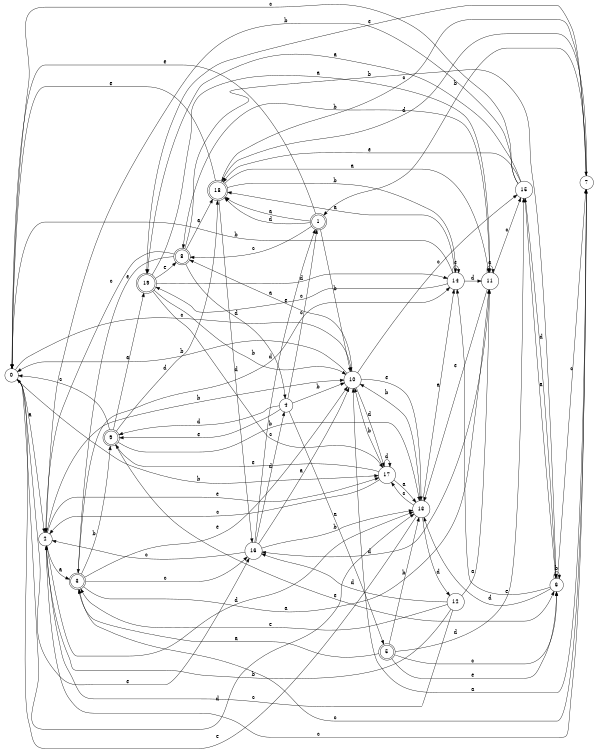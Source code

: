 digraph n16_9 {
__start0 [label="" shape="none"];

rankdir=LR;
size="8,5";

s0 [style="filled", color="black", fillcolor="white" shape="circle", label="0"];
s1 [style="rounded,filled", color="black", fillcolor="white" shape="doublecircle", label="1"];
s2 [style="filled", color="black", fillcolor="white" shape="circle", label="2"];
s3 [style="rounded,filled", color="black", fillcolor="white" shape="doublecircle", label="3"];
s4 [style="filled", color="black", fillcolor="white" shape="circle", label="4"];
s5 [style="rounded,filled", color="black", fillcolor="white" shape="doublecircle", label="5"];
s6 [style="filled", color="black", fillcolor="white" shape="circle", label="6"];
s7 [style="filled", color="black", fillcolor="white" shape="circle", label="7"];
s8 [style="rounded,filled", color="black", fillcolor="white" shape="doublecircle", label="8"];
s9 [style="rounded,filled", color="black", fillcolor="white" shape="doublecircle", label="9"];
s10 [style="filled", color="black", fillcolor="white" shape="circle", label="10"];
s11 [style="filled", color="black", fillcolor="white" shape="circle", label="11"];
s12 [style="filled", color="black", fillcolor="white" shape="circle", label="12"];
s13 [style="filled", color="black", fillcolor="white" shape="circle", label="13"];
s14 [style="filled", color="black", fillcolor="white" shape="circle", label="14"];
s15 [style="filled", color="black", fillcolor="white" shape="circle", label="15"];
s16 [style="filled", color="black", fillcolor="white" shape="circle", label="16"];
s17 [style="filled", color="black", fillcolor="white" shape="circle", label="17"];
s18 [style="rounded,filled", color="black", fillcolor="white" shape="doublecircle", label="18"];
s19 [style="rounded,filled", color="black", fillcolor="white" shape="doublecircle", label="19"];
s0 -> s2 [label="a"];
s0 -> s17 [label="b"];
s0 -> s10 [label="c"];
s0 -> s13 [label="d"];
s0 -> s16 [label="e"];
s1 -> s18 [label="a"];
s1 -> s10 [label="b"];
s1 -> s8 [label="c"];
s1 -> s18 [label="d"];
s1 -> s0 [label="e"];
s2 -> s3 [label="a"];
s2 -> s10 [label="b"];
s2 -> s7 [label="c"];
s2 -> s13 [label="d"];
s2 -> s17 [label="e"];
s3 -> s11 [label="a"];
s3 -> s9 [label="b"];
s3 -> s16 [label="c"];
s3 -> s14 [label="d"];
s3 -> s10 [label="e"];
s4 -> s5 [label="a"];
s4 -> s10 [label="b"];
s4 -> s1 [label="c"];
s4 -> s9 [label="d"];
s4 -> s9 [label="e"];
s5 -> s3 [label="a"];
s5 -> s13 [label="b"];
s5 -> s6 [label="c"];
s5 -> s15 [label="d"];
s5 -> s6 [label="e"];
s6 -> s15 [label="a"];
s6 -> s6 [label="b"];
s6 -> s7 [label="c"];
s6 -> s13 [label="d"];
s6 -> s14 [label="e"];
s7 -> s10 [label="a"];
s7 -> s1 [label="b"];
s7 -> s3 [label="c"];
s7 -> s18 [label="d"];
s7 -> s19 [label="e"];
s8 -> s18 [label="a"];
s8 -> s6 [label="b"];
s8 -> s2 [label="c"];
s8 -> s4 [label="d"];
s8 -> s3 [label="e"];
s9 -> s19 [label="a"];
s9 -> s13 [label="b"];
s9 -> s0 [label="c"];
s9 -> s18 [label="d"];
s9 -> s6 [label="e"];
s10 -> s8 [label="a"];
s10 -> s0 [label="b"];
s10 -> s15 [label="c"];
s10 -> s17 [label="d"];
s10 -> s13 [label="e"];
s11 -> s11 [label="a"];
s11 -> s8 [label="b"];
s11 -> s15 [label="c"];
s11 -> s16 [label="d"];
s11 -> s13 [label="e"];
s12 -> s11 [label="a"];
s12 -> s2 [label="b"];
s12 -> s2 [label="c"];
s12 -> s16 [label="d"];
s12 -> s3 [label="e"];
s13 -> s14 [label="a"];
s13 -> s10 [label="b"];
s13 -> s17 [label="c"];
s13 -> s12 [label="d"];
s13 -> s0 [label="e"];
s14 -> s18 [label="a"];
s14 -> s0 [label="b"];
s14 -> s19 [label="c"];
s14 -> s11 [label="d"];
s14 -> s14 [label="e"];
s15 -> s19 [label="a"];
s15 -> s2 [label="b"];
s15 -> s0 [label="c"];
s15 -> s6 [label="d"];
s15 -> s18 [label="e"];
s16 -> s10 [label="a"];
s16 -> s13 [label="b"];
s16 -> s2 [label="c"];
s16 -> s4 [label="d"];
s16 -> s1 [label="e"];
s17 -> s13 [label="a"];
s17 -> s10 [label="b"];
s17 -> s2 [label="c"];
s17 -> s17 [label="d"];
s17 -> s9 [label="e"];
s18 -> s11 [label="a"];
s18 -> s14 [label="b"];
s18 -> s7 [label="c"];
s18 -> s16 [label="d"];
s18 -> s0 [label="e"];
s19 -> s11 [label="a"];
s19 -> s10 [label="b"];
s19 -> s17 [label="c"];
s19 -> s14 [label="d"];
s19 -> s8 [label="e"];

}